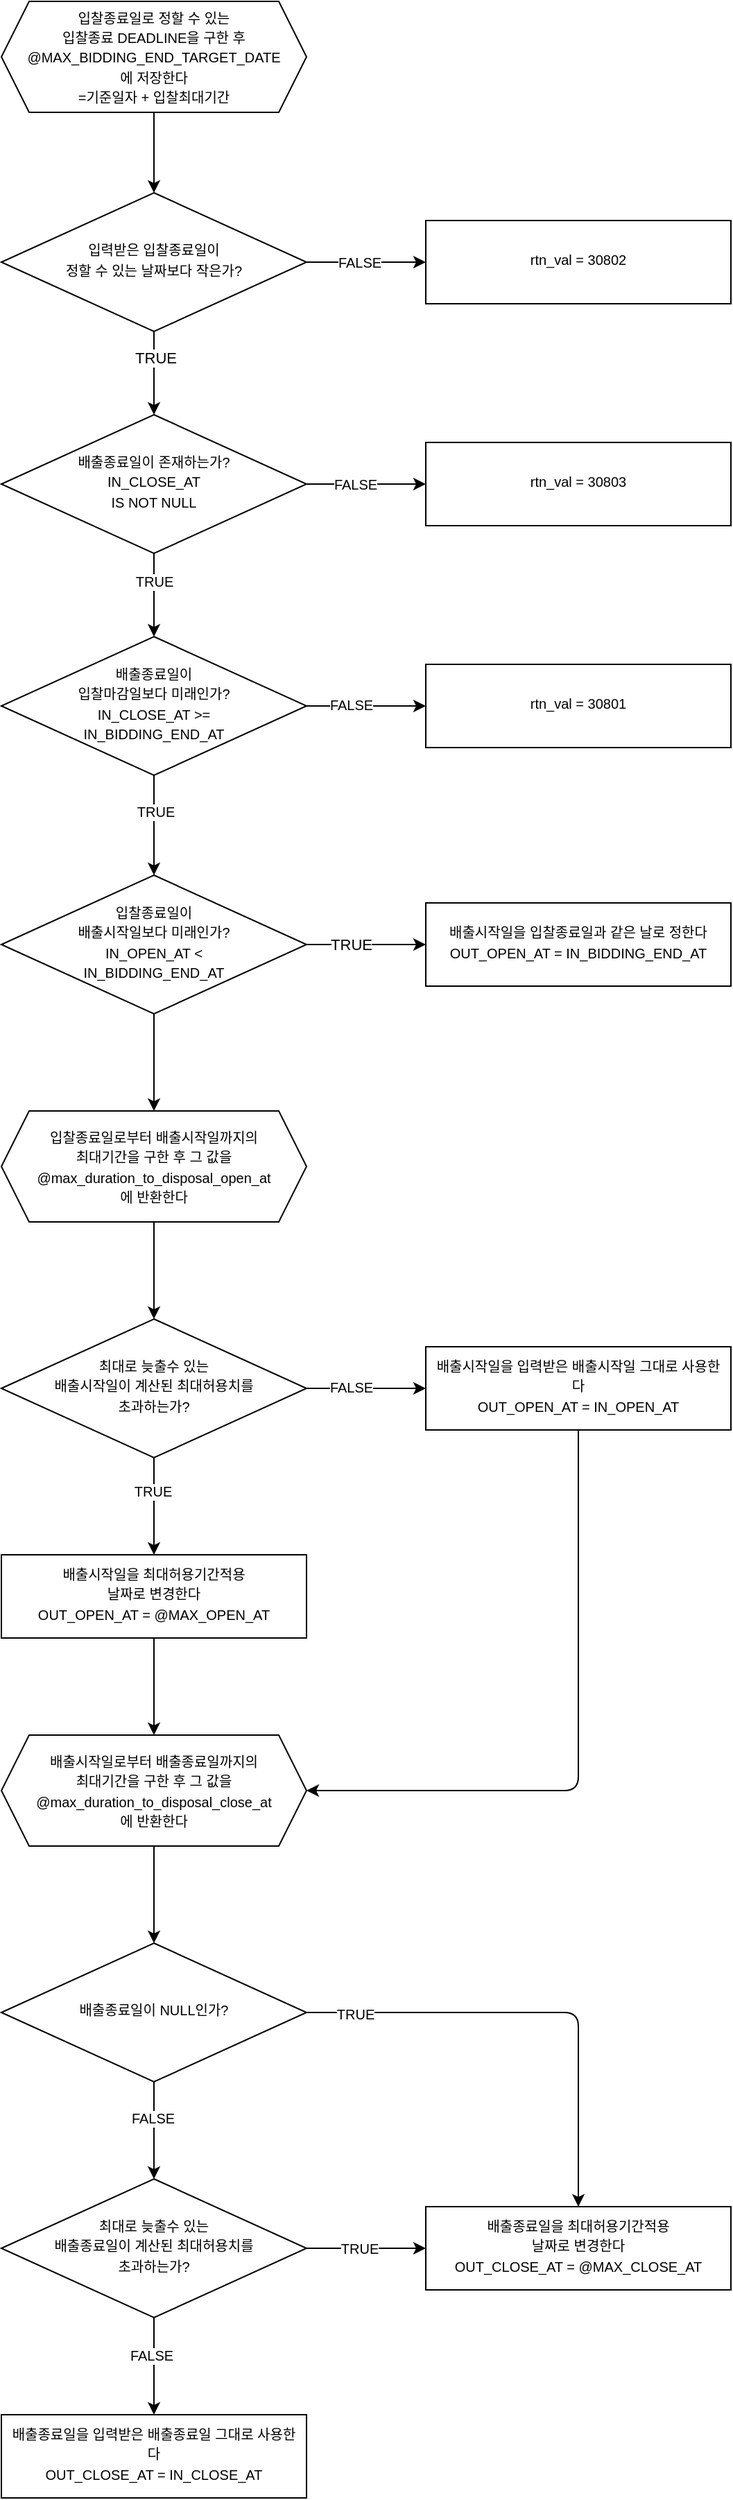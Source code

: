 <mxfile>
    <diagram id="30b7CeNOFMqYqMucEMs0" name="Page-1">
        <mxGraphModel dx="2428" dy="3920" grid="1" gridSize="10" guides="1" tooltips="1" connect="1" arrows="1" fold="1" page="1" pageScale="1" pageWidth="827" pageHeight="1169" math="0" shadow="0">
            <root>
                <mxCell id="0"/>
                <mxCell id="1" parent="0"/>
                <mxCell id="2" value="" style="edgeStyle=none;html=1;exitX=0.5;exitY=1;exitDx=0;exitDy=0;entryX=0.5;entryY=0;entryDx=0;entryDy=0;" edge="1" parent="1" source="6" target="32">
                    <mxGeometry relative="1" as="geometry">
                        <mxPoint x="-1261" y="-3262" as="sourcePoint"/>
                        <mxPoint x="-1261" y="-3172" as="targetPoint"/>
                    </mxGeometry>
                </mxCell>
                <mxCell id="3" value="TRUE" style="edgeLabel;html=1;align=center;verticalAlign=middle;resizable=0;points=[];" vertex="1" connectable="0" parent="2">
                    <mxGeometry x="-0.372" y="1" relative="1" as="geometry">
                        <mxPoint as="offset"/>
                    </mxGeometry>
                </mxCell>
                <mxCell id="4" value="" style="edgeStyle=none;html=1;fontSize=10;entryX=0;entryY=0.5;entryDx=0;entryDy=0;" edge="1" parent="1" source="6" target="68">
                    <mxGeometry relative="1" as="geometry">
                        <mxPoint x="-1065" y="-3292" as="targetPoint"/>
                    </mxGeometry>
                </mxCell>
                <mxCell id="5" value="FALSE" style="edgeLabel;html=1;align=center;verticalAlign=middle;resizable=0;points=[];fontSize=10;" vertex="1" connectable="0" parent="4">
                    <mxGeometry x="-0.129" relative="1" as="geometry">
                        <mxPoint as="offset"/>
                    </mxGeometry>
                </mxCell>
                <mxCell id="6" value="&lt;span style=&quot;font-size: 10px&quot;&gt;입력받은 입찰종료일이 &lt;br&gt;정할 수 있는 날짜보다 작은가?&lt;/span&gt;" style="rhombus;whiteSpace=wrap;html=1;shadow=0;strokeWidth=1;spacing=6;spacingTop=-4;" vertex="1" parent="1">
                    <mxGeometry x="-1371" y="-3342" width="220" height="100" as="geometry"/>
                </mxCell>
                <mxCell id="7" value="" style="edgeStyle=none;html=1;entryX=0.5;entryY=0;entryDx=0;entryDy=0;exitX=0.5;exitY=1;exitDx=0;exitDy=0;" edge="1" parent="1" source="32" target="16">
                    <mxGeometry relative="1" as="geometry">
                        <mxPoint x="-1245" y="-3032" as="targetPoint"/>
                        <mxPoint x="-1261" y="-3092" as="sourcePoint"/>
                    </mxGeometry>
                </mxCell>
                <mxCell id="72" value="TRUE" style="edgeLabel;html=1;align=center;verticalAlign=middle;resizable=0;points=[];fontSize=10;" vertex="1" connectable="0" parent="7">
                    <mxGeometry x="-0.327" relative="1" as="geometry">
                        <mxPoint as="offset"/>
                    </mxGeometry>
                </mxCell>
                <mxCell id="12" value="" style="edgeStyle=none;html=1;fontSize=10;entryX=0.5;entryY=0;entryDx=0;entryDy=0;" edge="1" parent="1" source="16" target="33">
                    <mxGeometry relative="1" as="geometry">
                        <mxPoint x="-1261" y="-2852" as="targetPoint"/>
                    </mxGeometry>
                </mxCell>
                <mxCell id="13" value="TRUE" style="edgeLabel;html=1;align=center;verticalAlign=middle;resizable=0;points=[];fontSize=10;" vertex="1" connectable="0" parent="12">
                    <mxGeometry x="-0.295" y="1" relative="1" as="geometry">
                        <mxPoint as="offset"/>
                    </mxGeometry>
                </mxCell>
                <mxCell id="70" value="" style="edgeStyle=orthogonalEdgeStyle;html=1;fontSize=10;" edge="1" parent="1" source="16" target="69">
                    <mxGeometry relative="1" as="geometry"/>
                </mxCell>
                <mxCell id="77" value="FALSE" style="edgeLabel;html=1;align=center;verticalAlign=middle;resizable=0;points=[];fontSize=10;" vertex="1" connectable="0" parent="70">
                    <mxGeometry x="-0.252" y="1" relative="1" as="geometry">
                        <mxPoint as="offset"/>
                    </mxGeometry>
                </mxCell>
                <mxCell id="16" value="&lt;span style=&quot;font-size: 10px&quot;&gt;배출종료일이 &lt;br&gt;입찰마감일보다 미래인가?&lt;/span&gt;&lt;br&gt;&lt;span style=&quot;font-size: 10px&quot;&gt;IN_CLOSE_AT &amp;gt;= &lt;br&gt;IN_BIDDING_END_AT&lt;/span&gt;" style="rhombus;whiteSpace=wrap;html=1;shadow=0;strokeWidth=1;spacing=6;spacingTop=-4;" vertex="1" parent="1">
                    <mxGeometry x="-1371" y="-3022" width="220" height="100" as="geometry"/>
                </mxCell>
                <mxCell id="31" value="" style="edgeStyle=none;html=1;" edge="1" parent="1" source="30" target="6">
                    <mxGeometry relative="1" as="geometry"/>
                </mxCell>
                <mxCell id="30" value="&lt;span style=&quot;font-size: 10px&quot;&gt;입찰종료일로 정할 수 있는 &lt;br&gt;입찰종료 DEADLINE을 구한 후@MAX_BIDDING_END_TARGET_DATE&lt;/span&gt;&lt;br&gt;&lt;span style=&quot;font-size: 10px&quot;&gt;에 저장한다&lt;/span&gt;&lt;span style=&quot;font-size: 10px&quot;&gt;&lt;br&gt;=기준일자 + 입찰최대기간&lt;/span&gt;" style="shape=hexagon;perimeter=hexagonPerimeter2;whiteSpace=wrap;html=1;fixedSize=1;" vertex="1" parent="1">
                    <mxGeometry x="-1371" y="-3480" width="220" height="80" as="geometry"/>
                </mxCell>
                <mxCell id="75" value="" style="edgeStyle=orthogonalEdgeStyle;html=1;fontSize=10;" edge="1" parent="1" source="32" target="74">
                    <mxGeometry relative="1" as="geometry"/>
                </mxCell>
                <mxCell id="76" value="FALSE" style="edgeLabel;html=1;align=center;verticalAlign=middle;resizable=0;points=[];fontSize=10;" vertex="1" connectable="0" parent="75">
                    <mxGeometry x="-0.182" relative="1" as="geometry">
                        <mxPoint as="offset"/>
                    </mxGeometry>
                </mxCell>
                <mxCell id="32" value="&lt;span style=&quot;font-size: 10px&quot;&gt;배출종료일이 존재하는가?&lt;/span&gt;&lt;br&gt;&lt;span style=&quot;font-size: 10px&quot;&gt;IN_CLOSE_AT&lt;br&gt;IS NOT NULL&lt;/span&gt;" style="rhombus;whiteSpace=wrap;html=1;shadow=0;strokeWidth=1;spacing=6;spacingTop=-4;" vertex="1" parent="1">
                    <mxGeometry x="-1371" y="-3182" width="220" height="100" as="geometry"/>
                </mxCell>
                <mxCell id="35" value="" style="edgeStyle=none;html=1;" edge="1" parent="1" source="33" target="34">
                    <mxGeometry relative="1" as="geometry"/>
                </mxCell>
                <mxCell id="36" value="TRUE" style="edgeLabel;html=1;align=center;verticalAlign=middle;resizable=0;points=[];" vertex="1" connectable="0" parent="35">
                    <mxGeometry x="-0.253" relative="1" as="geometry">
                        <mxPoint as="offset"/>
                    </mxGeometry>
                </mxCell>
                <mxCell id="38" value="" style="edgeStyle=none;html=1;fontSize=10;" edge="1" parent="1" source="33" target="37">
                    <mxGeometry relative="1" as="geometry"/>
                </mxCell>
                <mxCell id="33" value="&lt;span style=&quot;font-size: 10px&quot;&gt;입찰종료일이 &lt;br&gt;배출시작일보다 미래인가?&lt;/span&gt;&lt;br&gt;&lt;span style=&quot;font-size: 10px&quot;&gt;IN_OPEN_AT &amp;lt; &lt;br&gt;IN_BIDDING_END_AT&lt;/span&gt;" style="rhombus;whiteSpace=wrap;html=1;shadow=0;strokeWidth=1;spacing=6;spacingTop=-4;" vertex="1" parent="1">
                    <mxGeometry x="-1371" y="-2850" width="220" height="100" as="geometry"/>
                </mxCell>
                <mxCell id="34" value="&lt;font style=&quot;font-size: 10px&quot;&gt;배출시작일을 입찰종료일과 같은 날로 정한다OUT_OPEN_AT = IN_BIDDING_END_AT&lt;/font&gt;" style="whiteSpace=wrap;html=1;shadow=0;strokeWidth=1;spacing=6;spacingTop=-4;" vertex="1" parent="1">
                    <mxGeometry x="-1065" y="-2830" width="220" height="60" as="geometry"/>
                </mxCell>
                <mxCell id="40" value="" style="edgeStyle=none;html=1;fontSize=10;" edge="1" parent="1" source="37" target="39">
                    <mxGeometry relative="1" as="geometry"/>
                </mxCell>
                <mxCell id="37" value="&lt;span style=&quot;font-size: 10px&quot;&gt;입찰종료일로부터 배출시작일까지의 &lt;br&gt;최대기간을 구한 후 그 값을@max_duration_to_disposal_open_at&lt;br&gt;에 반환한다&lt;/span&gt;" style="shape=hexagon;perimeter=hexagonPerimeter2;whiteSpace=wrap;html=1;fixedSize=1;" vertex="1" parent="1">
                    <mxGeometry x="-1371" y="-2680" width="220" height="80" as="geometry"/>
                </mxCell>
                <mxCell id="42" value="" style="edgeStyle=none;html=1;fontSize=10;" edge="1" parent="1" source="39" target="41">
                    <mxGeometry relative="1" as="geometry"/>
                </mxCell>
                <mxCell id="43" value="TRUE" style="edgeLabel;html=1;align=center;verticalAlign=middle;resizable=0;points=[];fontSize=10;" vertex="1" connectable="0" parent="42">
                    <mxGeometry x="-0.308" y="-1" relative="1" as="geometry">
                        <mxPoint as="offset"/>
                    </mxGeometry>
                </mxCell>
                <mxCell id="45" value="" style="edgeStyle=none;html=1;fontSize=10;" edge="1" parent="1" source="39" target="44">
                    <mxGeometry relative="1" as="geometry"/>
                </mxCell>
                <mxCell id="46" value="FALSE" style="edgeLabel;html=1;align=center;verticalAlign=middle;resizable=0;points=[];fontSize=10;" vertex="1" connectable="0" parent="45">
                    <mxGeometry x="-0.254" y="1" relative="1" as="geometry">
                        <mxPoint as="offset"/>
                    </mxGeometry>
                </mxCell>
                <mxCell id="39" value="&lt;span style=&quot;font-size: 10px&quot;&gt;최대로 늦출수 있는 &lt;br&gt;배출시작일이 계산된 최대허용치를 &lt;br&gt;초과하는가?&lt;/span&gt;" style="rhombus;whiteSpace=wrap;html=1;shadow=0;strokeWidth=1;spacing=6;spacingTop=-4;" vertex="1" parent="1">
                    <mxGeometry x="-1371" y="-2530" width="220" height="100" as="geometry"/>
                </mxCell>
                <mxCell id="48" value="" style="edgeStyle=none;html=1;fontSize=10;" edge="1" parent="1" source="41" target="47">
                    <mxGeometry relative="1" as="geometry"/>
                </mxCell>
                <mxCell id="41" value="&lt;span style=&quot;font-size: 10px&quot;&gt;배출시작일을 최대허용기간적용 &lt;br&gt;날짜로 변경한다&lt;br&gt;OUT_OPEN_AT = @MAX_OPEN_AT&lt;/span&gt;" style="whiteSpace=wrap;html=1;shadow=0;strokeWidth=1;spacing=6;spacingTop=-4;" vertex="1" parent="1">
                    <mxGeometry x="-1371" y="-2360" width="220" height="60" as="geometry"/>
                </mxCell>
                <mxCell id="49" style="edgeStyle=orthogonalEdgeStyle;html=1;entryX=1;entryY=0.5;entryDx=0;entryDy=0;fontSize=10;exitX=0.5;exitY=1;exitDx=0;exitDy=0;" edge="1" parent="1" source="44" target="47">
                    <mxGeometry relative="1" as="geometry"/>
                </mxCell>
                <mxCell id="44" value="&lt;span style=&quot;font-size: 10px&quot;&gt;배출시작일을 입력받은 배출시작일 그대로 사용한다&lt;br&gt;OUT_OPEN_AT =&amp;nbsp;&lt;/span&gt;&lt;span style=&quot;font-size: 10px&quot;&gt;IN_OPEN_AT&lt;/span&gt;" style="whiteSpace=wrap;html=1;shadow=0;strokeWidth=1;spacing=6;spacingTop=-4;" vertex="1" parent="1">
                    <mxGeometry x="-1065" y="-2510" width="220" height="60" as="geometry"/>
                </mxCell>
                <mxCell id="51" value="" style="edgeStyle=orthogonalEdgeStyle;html=1;fontSize=10;" edge="1" parent="1" source="47" target="50">
                    <mxGeometry relative="1" as="geometry"/>
                </mxCell>
                <mxCell id="47" value="&lt;span style=&quot;font-size: 10px&quot;&gt;배출시작일로부터 배출종료일까지의 &lt;br&gt;최대기간을 구한 후 그 값을@max_duration_to_disposal_close_at&lt;br&gt;에 반환한다&lt;/span&gt;" style="shape=hexagon;perimeter=hexagonPerimeter2;whiteSpace=wrap;html=1;fixedSize=1;" vertex="1" parent="1">
                    <mxGeometry x="-1371" y="-2230" width="220" height="80" as="geometry"/>
                </mxCell>
                <mxCell id="56" value="" style="edgeStyle=orthogonalEdgeStyle;html=1;fontSize=10;entryX=0.5;entryY=0;entryDx=0;entryDy=0;" edge="1" parent="1" source="50" target="58">
                    <mxGeometry relative="1" as="geometry">
                        <mxPoint x="-1220" y="-1930" as="targetPoint"/>
                    </mxGeometry>
                </mxCell>
                <mxCell id="57" value="FALSE" style="edgeLabel;html=1;align=center;verticalAlign=middle;resizable=0;points=[];fontSize=10;" vertex="1" connectable="0" parent="56">
                    <mxGeometry x="-0.254" y="-1" relative="1" as="geometry">
                        <mxPoint as="offset"/>
                    </mxGeometry>
                </mxCell>
                <mxCell id="66" style="edgeStyle=orthogonalEdgeStyle;html=1;entryX=0.5;entryY=0;entryDx=0;entryDy=0;fontSize=10;" edge="1" parent="1" source="50" target="59">
                    <mxGeometry relative="1" as="geometry"/>
                </mxCell>
                <mxCell id="67" value="TRUE" style="edgeLabel;html=1;align=center;verticalAlign=middle;resizable=0;points=[];fontSize=10;" vertex="1" connectable="0" parent="66">
                    <mxGeometry x="-0.795" y="-1" relative="1" as="geometry">
                        <mxPoint as="offset"/>
                    </mxGeometry>
                </mxCell>
                <mxCell id="50" value="&lt;span style=&quot;font-size: 10px&quot;&gt;배출종료일이 NULL인가?&lt;/span&gt;" style="rhombus;whiteSpace=wrap;html=1;shadow=0;strokeWidth=1;spacing=6;spacingTop=-4;" vertex="1" parent="1">
                    <mxGeometry x="-1371" y="-2080" width="220" height="100" as="geometry"/>
                </mxCell>
                <mxCell id="60" value="" style="edgeStyle=orthogonalEdgeStyle;html=1;fontSize=10;" edge="1" parent="1" source="58" target="59">
                    <mxGeometry relative="1" as="geometry"/>
                </mxCell>
                <mxCell id="61" value="TRUE" style="edgeLabel;html=1;align=center;verticalAlign=middle;resizable=0;points=[];fontSize=10;" vertex="1" connectable="0" parent="60">
                    <mxGeometry x="-0.122" relative="1" as="geometry">
                        <mxPoint as="offset"/>
                    </mxGeometry>
                </mxCell>
                <mxCell id="63" value="" style="edgeStyle=orthogonalEdgeStyle;html=1;fontSize=10;" edge="1" parent="1" source="58" target="62">
                    <mxGeometry relative="1" as="geometry"/>
                </mxCell>
                <mxCell id="64" value="FALSE" style="edgeLabel;html=1;align=center;verticalAlign=middle;resizable=0;points=[];fontSize=10;" vertex="1" connectable="0" parent="63">
                    <mxGeometry x="-0.234" y="-2" relative="1" as="geometry">
                        <mxPoint as="offset"/>
                    </mxGeometry>
                </mxCell>
                <mxCell id="58" value="&lt;span style=&quot;font-size: 10px&quot;&gt;최대로 늦출수 있는&lt;/span&gt;&lt;br style=&quot;font-size: 10px&quot;&gt;&lt;span style=&quot;font-size: 10px&quot;&gt;배출종료일이 계산된 최대허용치를&lt;/span&gt;&lt;br style=&quot;font-size: 10px&quot;&gt;&lt;span style=&quot;font-size: 10px&quot;&gt;초과하는가?&lt;/span&gt;" style="rhombus;whiteSpace=wrap;html=1;shadow=0;strokeWidth=1;spacing=6;spacingTop=-4;" vertex="1" parent="1">
                    <mxGeometry x="-1371" y="-1910" width="220" height="100" as="geometry"/>
                </mxCell>
                <mxCell id="59" value="&lt;span style=&quot;font-size: 10px&quot;&gt;배출종료일을 최대허용기간적용&lt;/span&gt;&lt;br style=&quot;font-size: 10px&quot;&gt;&lt;span style=&quot;font-size: 10px&quot;&gt;날짜로 변경한다&lt;/span&gt;&lt;br style=&quot;font-size: 10px&quot;&gt;&lt;span style=&quot;font-size: 10px&quot;&gt;OUT_CLOSE_AT = @MAX_CLOSE_AT&lt;/span&gt;" style="whiteSpace=wrap;html=1;shadow=0;strokeWidth=1;spacing=6;spacingTop=-4;" vertex="1" parent="1">
                    <mxGeometry x="-1065" y="-1890" width="220" height="60" as="geometry"/>
                </mxCell>
                <mxCell id="62" value="&lt;span style=&quot;font-size: 10px&quot;&gt;배출종료일을 입력받은 배출종료일 그대로 사용한다&lt;/span&gt;&lt;br&gt;&lt;span style=&quot;font-size: 10px&quot;&gt;OUT_CLOSE_AT = IN_CLOSE_AT&lt;/span&gt;" style="whiteSpace=wrap;html=1;shadow=0;strokeWidth=1;spacing=6;spacingTop=-4;" vertex="1" parent="1">
                    <mxGeometry x="-1371" y="-1740" width="220" height="60" as="geometry"/>
                </mxCell>
                <mxCell id="68" value="&lt;font style=&quot;font-size: 10px&quot;&gt;rtn_val = 30802&lt;/font&gt;" style="whiteSpace=wrap;html=1;shadow=0;strokeWidth=1;spacing=6;spacingTop=-4;" vertex="1" parent="1">
                    <mxGeometry x="-1065" y="-3322" width="220" height="60" as="geometry"/>
                </mxCell>
                <mxCell id="69" value="&lt;font style=&quot;font-size: 10px&quot;&gt;rtn_val = 30801&lt;/font&gt;" style="whiteSpace=wrap;html=1;shadow=0;strokeWidth=1;spacing=6;spacingTop=-4;" vertex="1" parent="1">
                    <mxGeometry x="-1065" y="-3002" width="220" height="60" as="geometry"/>
                </mxCell>
                <mxCell id="74" value="&lt;font style=&quot;font-size: 10px&quot;&gt;rtn_val = 30803&lt;/font&gt;" style="whiteSpace=wrap;html=1;shadow=0;strokeWidth=1;spacing=6;spacingTop=-4;" vertex="1" parent="1">
                    <mxGeometry x="-1065" y="-3162" width="220" height="60" as="geometry"/>
                </mxCell>
            </root>
        </mxGraphModel>
    </diagram>
</mxfile>